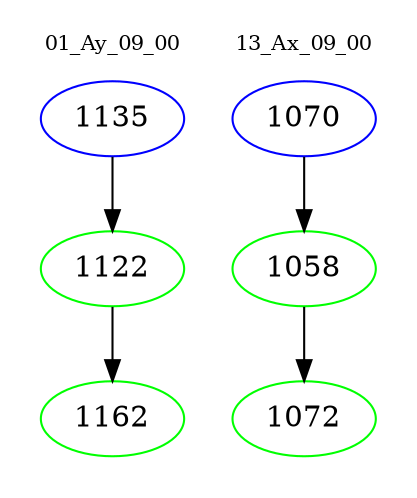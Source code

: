 digraph{
subgraph cluster_0 {
color = white
label = "01_Ay_09_00";
fontsize=10;
T0_1135 [label="1135", color="blue"]
T0_1135 -> T0_1122 [color="black"]
T0_1122 [label="1122", color="green"]
T0_1122 -> T0_1162 [color="black"]
T0_1162 [label="1162", color="green"]
}
subgraph cluster_1 {
color = white
label = "13_Ax_09_00";
fontsize=10;
T1_1070 [label="1070", color="blue"]
T1_1070 -> T1_1058 [color="black"]
T1_1058 [label="1058", color="green"]
T1_1058 -> T1_1072 [color="black"]
T1_1072 [label="1072", color="green"]
}
}
